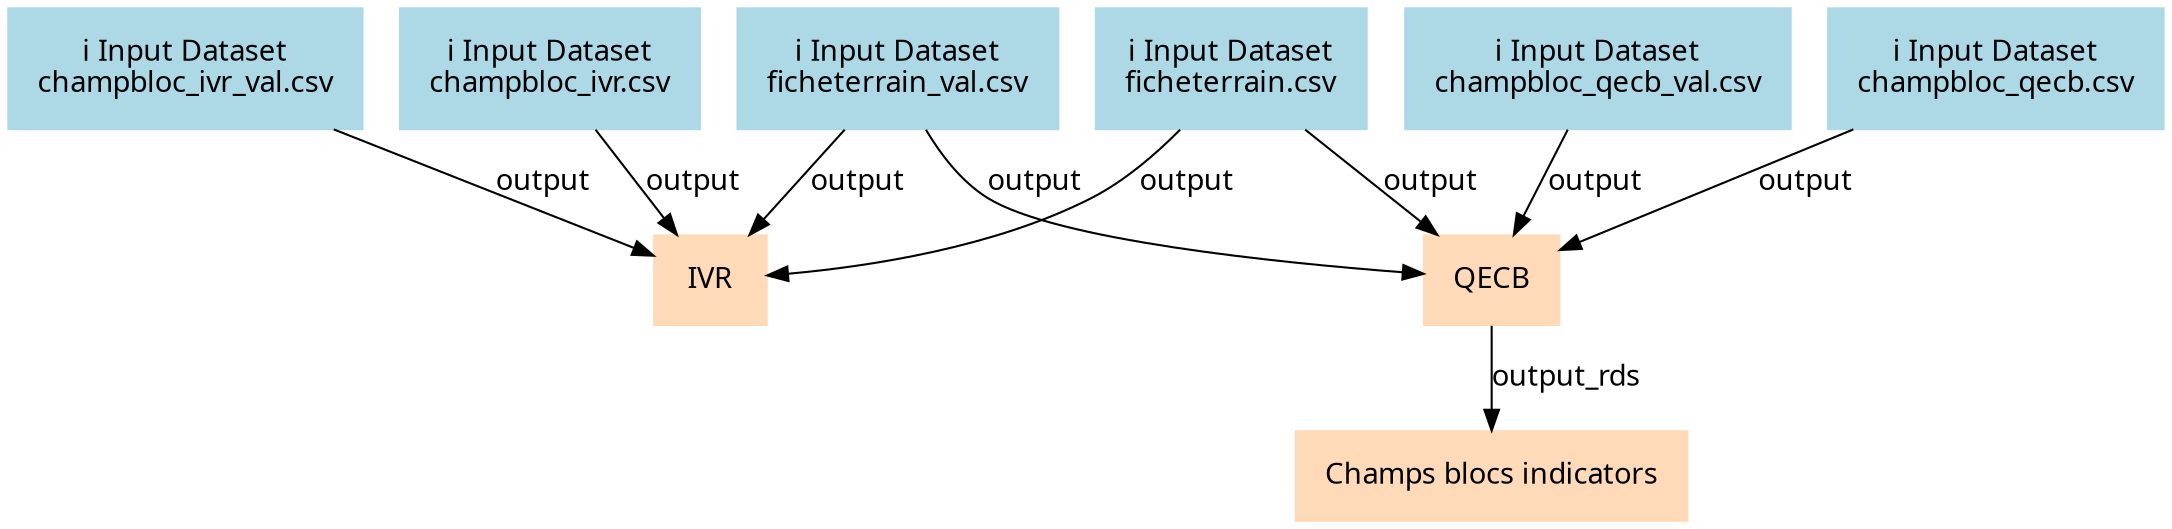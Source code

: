 digraph main {
  node [fontname="Atkinson Hyperlegible", shape=box, color=white,style=filled,color=peachpuff,margin="0.2,0.2"];
  edge [fontname="Atkinson Hyperlegible"];
  0[color=lightblue,label="ℹ️ Input Dataset\nchampbloc_ivr_val.csv"]
  1[color=lightblue,label="ℹ️ Input Dataset\nchampbloc_ivr.csv"]
  2[color=lightblue,label="ℹ️ Input Dataset\nficheterrain_val.csv"]
  3[color=lightblue,label="ℹ️ Input Dataset\nficheterrain.csv"]
  4[color=lightblue,label="ℹ️ Input Dataset\nchampbloc_qecb_val.csv"]
  5[color=lightblue,label="ℹ️ Input Dataset\nchampbloc_qecb.csv"]
  6[label="IVR"]
  3 -> 6 [label="output"]
  2 -> 6 [label="output"]
  0 -> 6 [label="output"]
  1 -> 6 [label="output"]
  7[label="QECB"]
  3 -> 7 [label="output"]
  2 -> 7 [label="output"]
  4 -> 7 [label="output"]
  5 -> 7 [label="output"]
  8[label="Champs blocs indicators"]
  7 -> 8 [label="output_rds"]
}